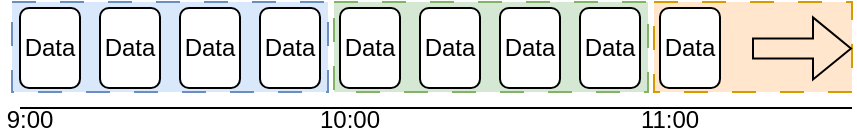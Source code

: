 <mxfile version="23.1.8" type="device">
  <diagram name="Page-1" id="1Lg70NxdFYEdoyPPMmao">
    <mxGraphModel dx="1175" dy="447" grid="1" gridSize="10" guides="1" tooltips="1" connect="1" arrows="1" fold="1" page="1" pageScale="1" pageWidth="827" pageHeight="1169" math="0" shadow="0">
      <root>
        <mxCell id="0" />
        <mxCell id="1" parent="0" />
        <mxCell id="yEhgWMu11Ze8Wl3MYyZs-28" value="" style="rounded=0;whiteSpace=wrap;html=1;dashed=1;dashPattern=12 12;fillColor=#ffe6cc;strokeColor=#d79b00;" parent="1" vertex="1">
          <mxGeometry x="401" y="237" width="99" height="45" as="geometry" />
        </mxCell>
        <mxCell id="yEhgWMu11Ze8Wl3MYyZs-27" value="" style="rounded=0;whiteSpace=wrap;html=1;dashed=1;dashPattern=12 12;fillColor=#d5e8d4;strokeColor=#82b366;" parent="1" vertex="1">
          <mxGeometry x="241" y="237" width="157" height="45" as="geometry" />
        </mxCell>
        <mxCell id="yEhgWMu11Ze8Wl3MYyZs-26" value="" style="rounded=0;whiteSpace=wrap;html=1;dashed=1;dashPattern=12 12;fillColor=#dae8fc;strokeColor=#6c8ebf;" parent="1" vertex="1">
          <mxGeometry x="80" y="237" width="158" height="45" as="geometry" />
        </mxCell>
        <mxCell id="yEhgWMu11Ze8Wl3MYyZs-1" value="Data" style="rounded=1;whiteSpace=wrap;html=1;" parent="1" vertex="1">
          <mxGeometry x="84" y="240" width="30" height="40" as="geometry" />
        </mxCell>
        <mxCell id="yEhgWMu11Ze8Wl3MYyZs-2" value="Data" style="rounded=1;whiteSpace=wrap;html=1;" parent="1" vertex="1">
          <mxGeometry x="124" y="240" width="30" height="40" as="geometry" />
        </mxCell>
        <mxCell id="yEhgWMu11Ze8Wl3MYyZs-3" value="Data" style="rounded=1;whiteSpace=wrap;html=1;" parent="1" vertex="1">
          <mxGeometry x="164" y="240" width="30" height="40" as="geometry" />
        </mxCell>
        <mxCell id="yEhgWMu11Ze8Wl3MYyZs-4" value="Data" style="rounded=1;whiteSpace=wrap;html=1;" parent="1" vertex="1">
          <mxGeometry x="204" y="240" width="30" height="40" as="geometry" />
        </mxCell>
        <mxCell id="yEhgWMu11Ze8Wl3MYyZs-5" value="Data" style="rounded=1;whiteSpace=wrap;html=1;" parent="1" vertex="1">
          <mxGeometry x="244" y="240" width="30" height="40" as="geometry" />
        </mxCell>
        <mxCell id="yEhgWMu11Ze8Wl3MYyZs-6" value="Data" style="rounded=1;whiteSpace=wrap;html=1;" parent="1" vertex="1">
          <mxGeometry x="284" y="240" width="30" height="40" as="geometry" />
        </mxCell>
        <mxCell id="yEhgWMu11Ze8Wl3MYyZs-7" value="Data" style="rounded=1;whiteSpace=wrap;html=1;" parent="1" vertex="1">
          <mxGeometry x="324" y="240" width="30" height="40" as="geometry" />
        </mxCell>
        <mxCell id="yEhgWMu11Ze8Wl3MYyZs-8" value="Data" style="rounded=1;whiteSpace=wrap;html=1;" parent="1" vertex="1">
          <mxGeometry x="364" y="240" width="30" height="40" as="geometry" />
        </mxCell>
        <mxCell id="yEhgWMu11Ze8Wl3MYyZs-9" value="Data" style="rounded=1;whiteSpace=wrap;html=1;" parent="1" vertex="1">
          <mxGeometry x="404" y="240" width="30" height="40" as="geometry" />
        </mxCell>
        <mxCell id="yEhgWMu11Ze8Wl3MYyZs-17" value="" style="endArrow=none;html=1;rounded=0;" parent="1" edge="1">
          <mxGeometry width="50" height="50" relative="1" as="geometry">
            <mxPoint x="84" y="290" as="sourcePoint" />
            <mxPoint x="500" y="290" as="targetPoint" />
            <Array as="points" />
          </mxGeometry>
        </mxCell>
        <mxCell id="yEhgWMu11Ze8Wl3MYyZs-18" value="9:00" style="text;html=1;strokeColor=none;fillColor=none;align=center;verticalAlign=middle;whiteSpace=wrap;rounded=0;" parent="1" vertex="1">
          <mxGeometry x="74" y="291" width="30" height="10" as="geometry" />
        </mxCell>
        <mxCell id="yEhgWMu11Ze8Wl3MYyZs-20" value="10:00" style="text;html=1;strokeColor=none;fillColor=none;align=center;verticalAlign=middle;whiteSpace=wrap;rounded=0;" parent="1" vertex="1">
          <mxGeometry x="234" y="291" width="30" height="10" as="geometry" />
        </mxCell>
        <mxCell id="yEhgWMu11Ze8Wl3MYyZs-22" value="11:00" style="text;html=1;strokeColor=none;fillColor=none;align=center;verticalAlign=middle;whiteSpace=wrap;rounded=0;" parent="1" vertex="1">
          <mxGeometry x="394" y="291" width="30" height="10" as="geometry" />
        </mxCell>
        <mxCell id="yEhgWMu11Ze8Wl3MYyZs-30" value="" style="shape=flexArrow;endArrow=classic;html=1;rounded=0;" parent="1" edge="1">
          <mxGeometry width="50" height="50" relative="1" as="geometry">
            <mxPoint x="450" y="260.2" as="sourcePoint" />
            <mxPoint x="500" y="260.2" as="targetPoint" />
          </mxGeometry>
        </mxCell>
      </root>
    </mxGraphModel>
  </diagram>
</mxfile>
